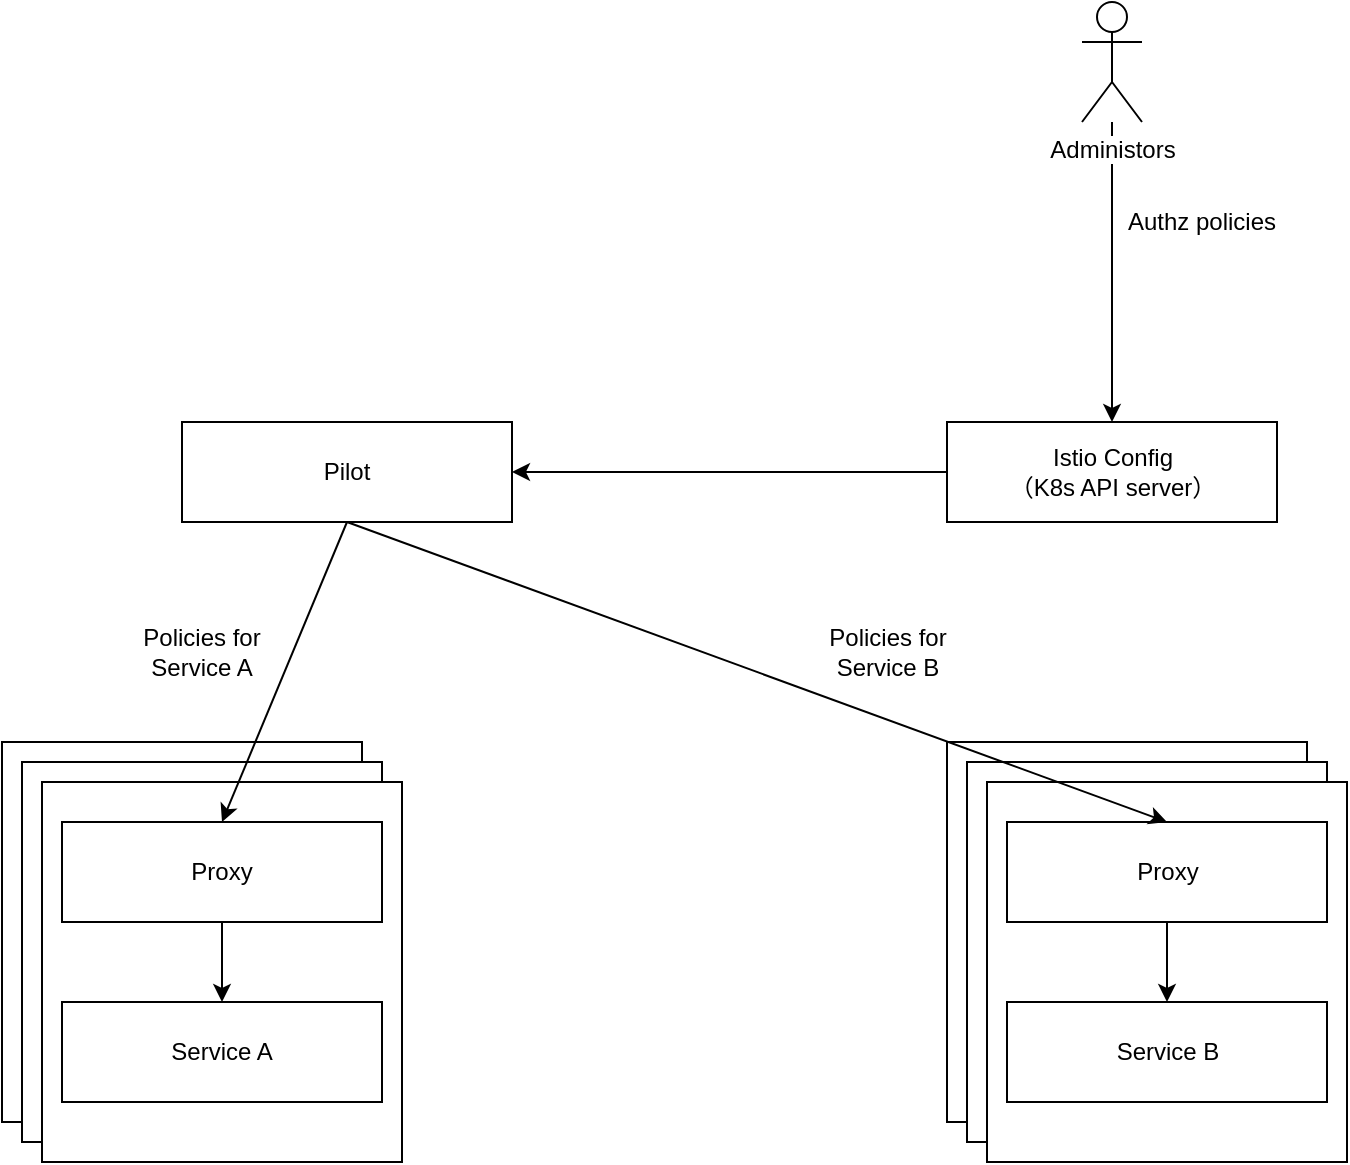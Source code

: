 <mxfile version="12.6.5" type="device"><diagram id="vqmb3r1kN4TNWqVs0n2Y" name="Page-1"><mxGraphModel dx="1024" dy="592" grid="1" gridSize="10" guides="1" tooltips="1" connect="1" arrows="1" fold="1" page="1" pageScale="1" pageWidth="2339" pageHeight="3300" math="0" shadow="0"><root><mxCell id="0"/><mxCell id="1" parent="0"/><mxCell id="LfMxq44RFAyaaRfsvR7V-8" style="edgeStyle=orthogonalEdgeStyle;rounded=0;orthogonalLoop=1;jettySize=auto;html=1;entryX=1;entryY=0.5;entryDx=0;entryDy=0;" edge="1" parent="1" source="LfMxq44RFAyaaRfsvR7V-1" target="LfMxq44RFAyaaRfsvR7V-7"><mxGeometry relative="1" as="geometry"/></mxCell><mxCell id="LfMxq44RFAyaaRfsvR7V-1" value="Istio Config&lt;br&gt;（K8s API server）" style="rounded=0;whiteSpace=wrap;html=1;" vertex="1" parent="1"><mxGeometry x="652.5" y="240" width="165" height="50" as="geometry"/></mxCell><mxCell id="LfMxq44RFAyaaRfsvR7V-3" style="edgeStyle=orthogonalEdgeStyle;rounded=0;orthogonalLoop=1;jettySize=auto;html=1;entryX=0.5;entryY=0;entryDx=0;entryDy=0;" edge="1" parent="1" source="LfMxq44RFAyaaRfsvR7V-2" target="LfMxq44RFAyaaRfsvR7V-1"><mxGeometry relative="1" as="geometry"/></mxCell><mxCell id="LfMxq44RFAyaaRfsvR7V-2" value="Administors" style="shape=umlActor;verticalLabelPosition=bottom;labelBackgroundColor=#ffffff;verticalAlign=top;html=1;outlineConnect=0;" vertex="1" parent="1"><mxGeometry x="720" y="30" width="30" height="60" as="geometry"/></mxCell><mxCell id="LfMxq44RFAyaaRfsvR7V-6" value="Authz policies" style="text;html=1;strokeColor=none;fillColor=none;align=center;verticalAlign=middle;whiteSpace=wrap;rounded=0;" vertex="1" parent="1"><mxGeometry x="740" y="130" width="80" height="20" as="geometry"/></mxCell><mxCell id="LfMxq44RFAyaaRfsvR7V-7" value="Pilot" style="rounded=0;whiteSpace=wrap;html=1;" vertex="1" parent="1"><mxGeometry x="270" y="240" width="165" height="50" as="geometry"/></mxCell><mxCell id="LfMxq44RFAyaaRfsvR7V-9" value="" style="rounded=0;whiteSpace=wrap;html=1;" vertex="1" parent="1"><mxGeometry x="180" y="400" width="180" height="190" as="geometry"/></mxCell><mxCell id="LfMxq44RFAyaaRfsvR7V-10" value="" style="rounded=0;whiteSpace=wrap;html=1;" vertex="1" parent="1"><mxGeometry x="190" y="410" width="180" height="190" as="geometry"/></mxCell><mxCell id="LfMxq44RFAyaaRfsvR7V-11" value="" style="rounded=0;whiteSpace=wrap;html=1;" vertex="1" parent="1"><mxGeometry x="200" y="420" width="180" height="190" as="geometry"/></mxCell><mxCell id="LfMxq44RFAyaaRfsvR7V-21" style="edgeStyle=none;rounded=0;orthogonalLoop=1;jettySize=auto;html=1;" edge="1" parent="1" source="LfMxq44RFAyaaRfsvR7V-12" target="LfMxq44RFAyaaRfsvR7V-13"><mxGeometry relative="1" as="geometry"/></mxCell><mxCell id="LfMxq44RFAyaaRfsvR7V-12" value="Proxy" style="rounded=0;whiteSpace=wrap;html=1;" vertex="1" parent="1"><mxGeometry x="210" y="440" width="160" height="50" as="geometry"/></mxCell><mxCell id="LfMxq44RFAyaaRfsvR7V-13" value="Service A" style="rounded=0;whiteSpace=wrap;html=1;" vertex="1" parent="1"><mxGeometry x="210" y="530" width="160" height="50" as="geometry"/></mxCell><mxCell id="LfMxq44RFAyaaRfsvR7V-14" value="" style="rounded=0;whiteSpace=wrap;html=1;" vertex="1" parent="1"><mxGeometry x="652.5" y="400" width="180" height="190" as="geometry"/></mxCell><mxCell id="LfMxq44RFAyaaRfsvR7V-15" value="" style="rounded=0;whiteSpace=wrap;html=1;" vertex="1" parent="1"><mxGeometry x="662.5" y="410" width="180" height="190" as="geometry"/></mxCell><mxCell id="LfMxq44RFAyaaRfsvR7V-16" value="" style="rounded=0;whiteSpace=wrap;html=1;" vertex="1" parent="1"><mxGeometry x="672.5" y="420" width="180" height="190" as="geometry"/></mxCell><mxCell id="LfMxq44RFAyaaRfsvR7V-22" style="edgeStyle=none;rounded=0;orthogonalLoop=1;jettySize=auto;html=1;" edge="1" parent="1" source="LfMxq44RFAyaaRfsvR7V-17" target="LfMxq44RFAyaaRfsvR7V-18"><mxGeometry relative="1" as="geometry"/></mxCell><mxCell id="LfMxq44RFAyaaRfsvR7V-17" value="Proxy" style="rounded=0;whiteSpace=wrap;html=1;" vertex="1" parent="1"><mxGeometry x="682.5" y="440" width="160" height="50" as="geometry"/></mxCell><mxCell id="LfMxq44RFAyaaRfsvR7V-18" value="Service B" style="rounded=0;whiteSpace=wrap;html=1;" vertex="1" parent="1"><mxGeometry x="682.5" y="530" width="160" height="50" as="geometry"/></mxCell><mxCell id="LfMxq44RFAyaaRfsvR7V-19" style="rounded=0;orthogonalLoop=1;jettySize=auto;html=1;entryX=0.5;entryY=0;entryDx=0;entryDy=0;exitX=0.5;exitY=1;exitDx=0;exitDy=0;" edge="1" parent="1" source="LfMxq44RFAyaaRfsvR7V-7" target="LfMxq44RFAyaaRfsvR7V-17"><mxGeometry relative="1" as="geometry"/></mxCell><mxCell id="LfMxq44RFAyaaRfsvR7V-20" style="edgeStyle=none;rounded=0;orthogonalLoop=1;jettySize=auto;html=1;entryX=0.5;entryY=0;entryDx=0;entryDy=0;exitX=0.5;exitY=1;exitDx=0;exitDy=0;" edge="1" parent="1" source="LfMxq44RFAyaaRfsvR7V-7" target="LfMxq44RFAyaaRfsvR7V-12"><mxGeometry relative="1" as="geometry"/></mxCell><mxCell id="LfMxq44RFAyaaRfsvR7V-23" value="Policies for Service A" style="text;html=1;strokeColor=none;fillColor=none;align=center;verticalAlign=middle;whiteSpace=wrap;rounded=0;" vertex="1" parent="1"><mxGeometry x="230" y="340" width="100" height="30" as="geometry"/></mxCell><mxCell id="LfMxq44RFAyaaRfsvR7V-24" value="Policies for Service B" style="text;html=1;strokeColor=none;fillColor=none;align=center;verticalAlign=middle;whiteSpace=wrap;rounded=0;" vertex="1" parent="1"><mxGeometry x="572.5" y="340" width="100" height="30" as="geometry"/></mxCell></root></mxGraphModel></diagram></mxfile>